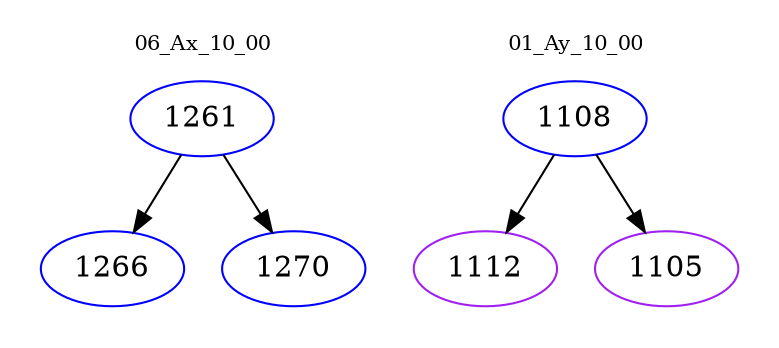 digraph{
subgraph cluster_0 {
color = white
label = "06_Ax_10_00";
fontsize=10;
T0_1261 [label="1261", color="blue"]
T0_1261 -> T0_1266 [color="black"]
T0_1266 [label="1266", color="blue"]
T0_1261 -> T0_1270 [color="black"]
T0_1270 [label="1270", color="blue"]
}
subgraph cluster_1 {
color = white
label = "01_Ay_10_00";
fontsize=10;
T1_1108 [label="1108", color="blue"]
T1_1108 -> T1_1112 [color="black"]
T1_1112 [label="1112", color="purple"]
T1_1108 -> T1_1105 [color="black"]
T1_1105 [label="1105", color="purple"]
}
}

